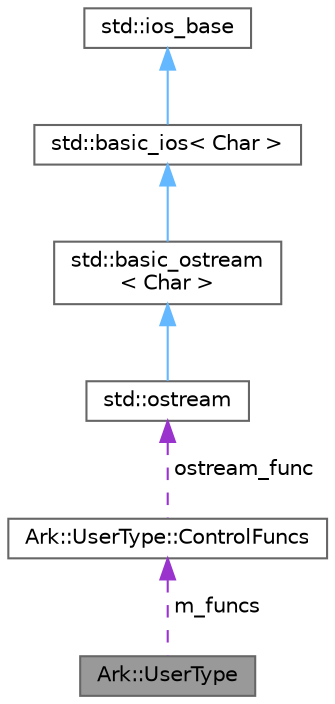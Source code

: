 digraph "Ark::UserType"
{
 // INTERACTIVE_SVG=YES
 // LATEX_PDF_SIZE
  bgcolor="transparent";
  edge [fontname=Helvetica,fontsize=10,labelfontname=Helvetica,labelfontsize=10];
  node [fontname=Helvetica,fontsize=10,shape=box,height=0.2,width=0.4];
  Node1 [label="Ark::UserType",height=0.2,width=0.4,color="gray40", fillcolor="grey60", style="filled", fontcolor="black",tooltip="A class to be use C++ objects in ArkScript."];
  Node2 -> Node1 [dir="back",color="darkorchid3",style="dashed",label=" m_funcs" ];
  Node2 [label="Ark::UserType::ControlFuncs",height=0.2,width=0.4,color="gray40", fillcolor="white", style="filled",URL="$d8/d70/structArk_1_1UserType_1_1ControlFuncs.html",tooltip="A structure holding a bunch of pointers to different useful functions related to this usertype."];
  Node3 -> Node2 [dir="back",color="darkorchid3",style="dashed",label=" ostream_func" ];
  Node3 [label="std::ostream",height=0.2,width=0.4,color="gray40", fillcolor="white", style="filled",tooltip=" "];
  Node4 -> Node3 [dir="back",color="steelblue1",style="solid"];
  Node4 [label="std::basic_ostream\l\< Char \>",height=0.2,width=0.4,color="gray40", fillcolor="white", style="filled",tooltip=" "];
  Node5 -> Node4 [dir="back",color="steelblue1",style="solid"];
  Node5 [label="std::basic_ios\< Char \>",height=0.2,width=0.4,color="gray40", fillcolor="white", style="filled",tooltip=" "];
  Node6 -> Node5 [dir="back",color="steelblue1",style="solid"];
  Node6 [label="std::ios_base",height=0.2,width=0.4,color="gray40", fillcolor="white", style="filled",tooltip=" "];
}
